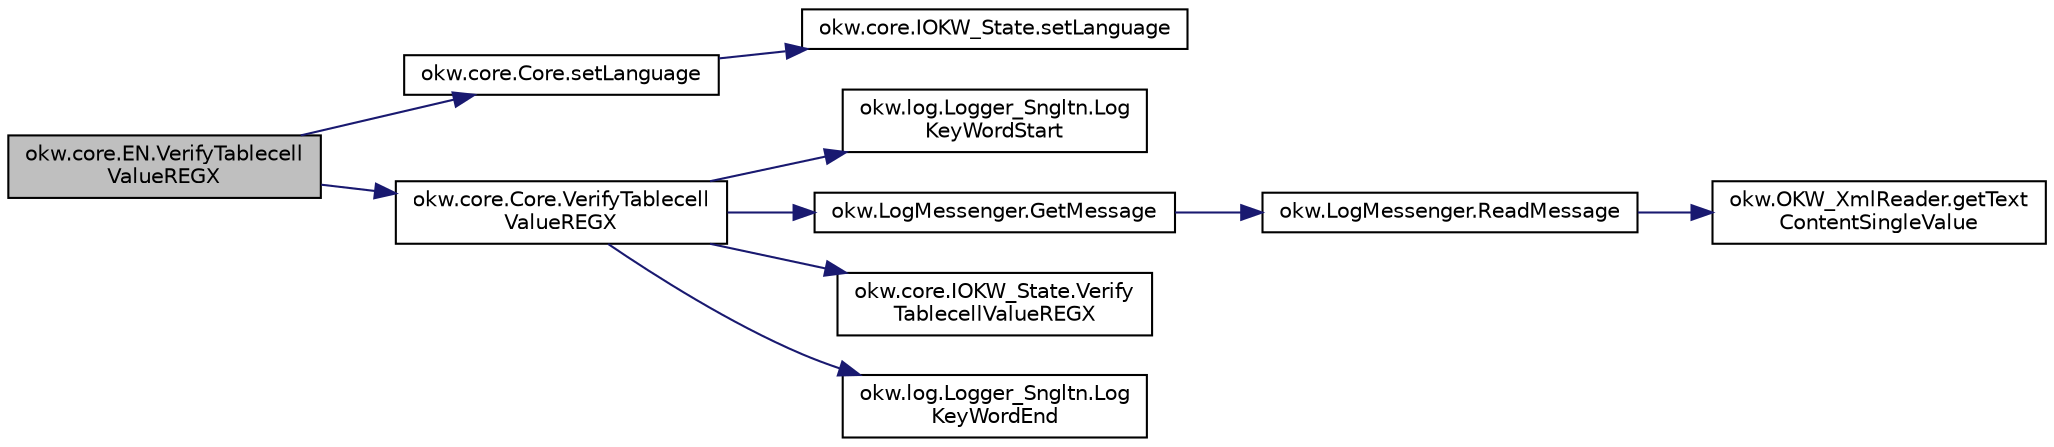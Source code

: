 digraph "okw.core.EN.VerifyTablecellValueREGX"
{
 // INTERACTIVE_SVG=YES
 // LATEX_PDF_SIZE
  edge [fontname="Helvetica",fontsize="10",labelfontname="Helvetica",labelfontsize="10"];
  node [fontname="Helvetica",fontsize="10",shape=record];
  rankdir="LR";
  Node4042 [label="okw.core.EN.VerifyTablecell\lValueREGX",height=0.2,width=0.4,color="black", fillcolor="grey75", style="filled", fontcolor="black",tooltip="Vergleicht den Inhalt der gegebenen Tabellenzelle mit dem erwarteten Wert."];
  Node4042 -> Node4043 [color="midnightblue",fontsize="10",style="solid",fontname="Helvetica"];
  Node4043 [label="okw.core.Core.setLanguage",height=0.2,width=0.4,color="black", fillcolor="white", style="filled",URL="$classokw_1_1core_1_1_core.html#ab4e0f723d27cb11c944ec4c82c426100",tooltip="Setzt die Sprache auf den gegebenen wert Language."];
  Node4043 -> Node4044 [color="midnightblue",fontsize="10",style="solid",fontname="Helvetica"];
  Node4044 [label="okw.core.IOKW_State.setLanguage",height=0.2,width=0.4,color="black", fillcolor="white", style="filled",URL="$interfaceokw_1_1core_1_1_i_o_k_w___state.html#a866baa0bde08a47418f54d63bdb56097",tooltip="Interne Methode zum setzen der Sprache für die sprachabhängigen Ausgaben der Dokumentation (Log)."];
  Node4042 -> Node4045 [color="midnightblue",fontsize="10",style="solid",fontname="Helvetica"];
  Node4045 [label="okw.core.Core.VerifyTablecell\lValueREGX",height=0.2,width=0.4,color="black", fillcolor="white", style="filled",URL="$classokw_1_1core_1_1_core.html#a3c0af68470649d10f4143ac58398ef03",tooltip="Vergleicht den Inhalt der gegebenen Tabellenzelle mit dem erwarteten Wert."];
  Node4045 -> Node4046 [color="midnightblue",fontsize="10",style="solid",fontname="Helvetica"];
  Node4046 [label="okw.log.Logger_Sngltn.Log\lKeyWordStart",height=0.2,width=0.4,color="black", fillcolor="white", style="filled",URL="$classokw_1_1log_1_1_logger___sngltn.html#a70ec25e200e00ecefc544e8fd371d2ef",tooltip="Ausgabe eines Schlüsselwortes."];
  Node4045 -> Node4047 [color="midnightblue",fontsize="10",style="solid",fontname="Helvetica"];
  Node4047 [label="okw.LogMessenger.GetMessage",height=0.2,width=0.4,color="black", fillcolor="white", style="filled",URL="$classokw_1_1_log_messenger.html#af225d1f037d47b3b085175c09d78bdd2",tooltip="Holt die Log-Meldung für MethodeNmae/Textkey ohne weitere Parameter."];
  Node4047 -> Node4048 [color="midnightblue",fontsize="10",style="solid",fontname="Helvetica"];
  Node4048 [label="okw.LogMessenger.ReadMessage",height=0.2,width=0.4,color="black", fillcolor="white", style="filled",URL="$classokw_1_1_log_messenger.html#a530cd6ab82ec82a04206a2e976ec06e3",tooltip="Interne Kernfunktion holt die Log-Meldung mit Platzhaltern aus der XML-Datei."];
  Node4048 -> Node4049 [color="midnightblue",fontsize="10",style="solid",fontname="Helvetica"];
  Node4049 [label="okw.OKW_XmlReader.getText\lContentSingleValue",height=0.2,width=0.4,color="black", fillcolor="white", style="filled",URL="$classokw_1_1_o_k_w___xml_reader.html#ab920b5335a2e1429c14cc5f8e79f39eb",tooltip="Lies den TextContent eines Tag."];
  Node4045 -> Node4050 [color="midnightblue",fontsize="10",style="solid",fontname="Helvetica"];
  Node4050 [label="okw.core.IOKW_State.Verify\lTablecellValueREGX",height=0.2,width=0.4,color="black", fillcolor="white", style="filled",URL="$interfaceokw_1_1core_1_1_i_o_k_w___state.html#a4e452e946ec073b880a8e3d952b9340e",tooltip="Vergleicht den Inhalt der gegebenen Tabellenzelle mit dem erwarteten Wert."];
  Node4045 -> Node4051 [color="midnightblue",fontsize="10",style="solid",fontname="Helvetica"];
  Node4051 [label="okw.log.Logger_Sngltn.Log\lKeyWordEnd",height=0.2,width=0.4,color="black", fillcolor="white", style="filled",URL="$classokw_1_1log_1_1_logger___sngltn.html#aa7d2da98631d21644da70c187f03155e",tooltip="LogKeyWordEnd:"];
}
